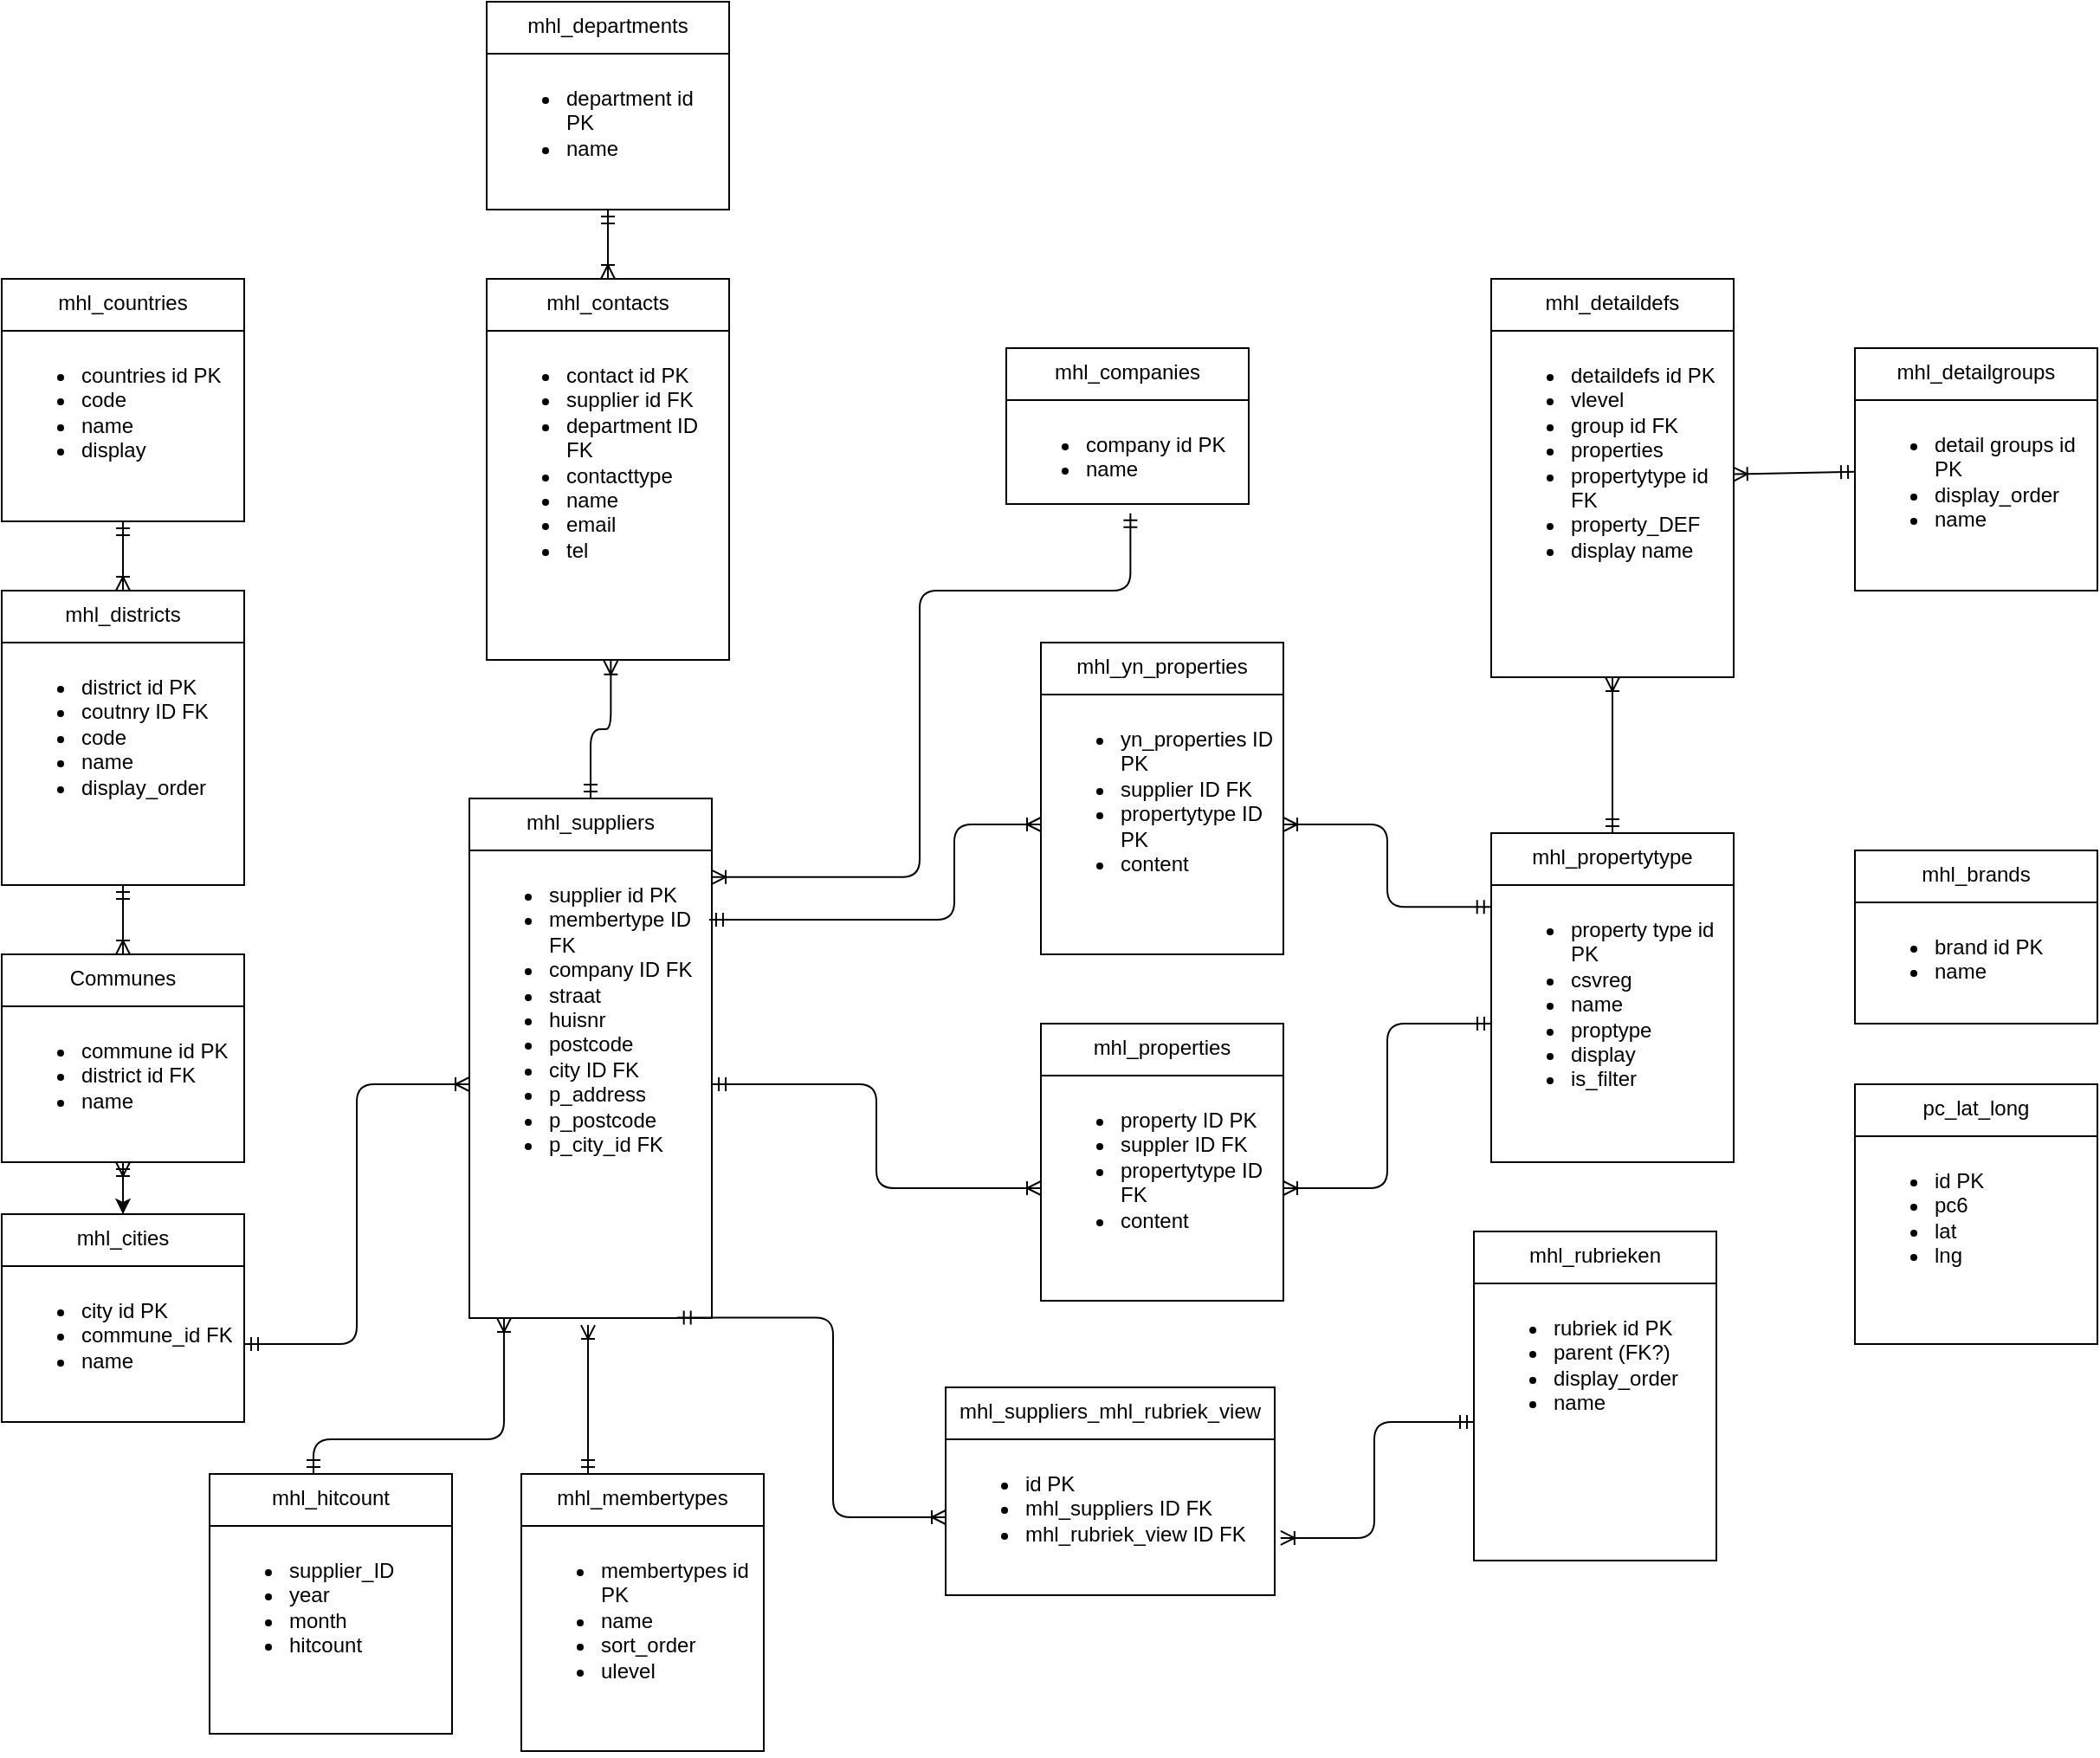 <mxfile>
    <diagram id="zjCo_Tfh4xz4PAdhnK9l" name="Page-1">
        <mxGraphModel dx="1086" dy="1629" grid="1" gridSize="10" guides="1" tooltips="1" connect="1" arrows="1" fold="1" page="1" pageScale="1" pageWidth="1100" pageHeight="850" math="0" shadow="0">
            <root>
                <mxCell id="0"/>
                <mxCell id="1" parent="0"/>
                <mxCell id="4" value="mhl_brands" style="swimlane;fontStyle=0;childLayout=stackLayout;horizontal=1;startSize=30;horizontalStack=0;resizeParent=1;resizeParentMax=0;resizeLast=0;collapsible=1;marginBottom=0;whiteSpace=wrap;html=1;verticalAlign=top;" parent="1" vertex="1">
                    <mxGeometry x="1110" y="340" width="140" height="100" as="geometry"/>
                </mxCell>
                <mxCell id="5" value="&lt;ul&gt;&lt;li&gt;brand id PK&lt;/li&gt;&lt;li&gt;name&lt;/li&gt;&lt;/ul&gt;" style="text;strokeColor=none;fillColor=none;align=left;verticalAlign=top;spacingLeft=4;spacingRight=4;overflow=hidden;points=[[0,0.5],[1,0.5]];portConstraint=eastwest;rotatable=0;whiteSpace=wrap;html=1;" parent="4" vertex="1">
                    <mxGeometry y="30" width="140" height="70" as="geometry"/>
                </mxCell>
                <mxCell id="90" value="" style="edgeStyle=none;html=1;endArrow=ERmandOne;endFill=0;" parent="1" source="6" target="9" edge="1">
                    <mxGeometry relative="1" as="geometry"/>
                </mxCell>
                <mxCell id="6" value="mhl_cities" style="swimlane;fontStyle=0;childLayout=stackLayout;horizontal=1;startSize=30;horizontalStack=0;resizeParent=1;resizeParentMax=0;resizeLast=0;collapsible=1;marginBottom=0;whiteSpace=wrap;html=1;verticalAlign=top;" parent="1" vertex="1">
                    <mxGeometry x="40" y="550" width="140" height="120" as="geometry"/>
                </mxCell>
                <mxCell id="7" value="&lt;ul&gt;&lt;li&gt;city id PK&lt;/li&gt;&lt;li&gt;commune_id FK&lt;/li&gt;&lt;li&gt;name&lt;/li&gt;&lt;/ul&gt;" style="text;strokeColor=none;fillColor=none;align=left;verticalAlign=top;spacingLeft=4;spacingRight=4;overflow=hidden;points=[[0,0.5],[1,0.5]];portConstraint=eastwest;rotatable=0;whiteSpace=wrap;html=1;" parent="6" vertex="1">
                    <mxGeometry y="30" width="140" height="90" as="geometry"/>
                </mxCell>
                <mxCell id="8" value="Communes" style="swimlane;fontStyle=0;childLayout=stackLayout;horizontal=1;startSize=30;horizontalStack=0;resizeParent=1;resizeParentMax=0;resizeLast=0;collapsible=1;marginBottom=0;whiteSpace=wrap;html=1;verticalAlign=top;" parent="1" vertex="1">
                    <mxGeometry x="40" y="400" width="140" height="120" as="geometry"/>
                </mxCell>
                <mxCell id="9" value="&lt;ul&gt;&lt;li&gt;commune id PK&lt;/li&gt;&lt;li&gt;district id FK&lt;/li&gt;&lt;li&gt;name&lt;/li&gt;&lt;/ul&gt;" style="text;strokeColor=none;fillColor=none;align=left;verticalAlign=top;spacingLeft=4;spacingRight=4;overflow=hidden;points=[[0,0.5],[1,0.5]];portConstraint=eastwest;rotatable=0;whiteSpace=wrap;html=1;" parent="8" vertex="1">
                    <mxGeometry y="30" width="140" height="90" as="geometry"/>
                </mxCell>
                <mxCell id="10" value="mhl_companies" style="swimlane;fontStyle=0;childLayout=stackLayout;horizontal=1;startSize=30;horizontalStack=0;resizeParent=1;resizeParentMax=0;resizeLast=0;collapsible=1;marginBottom=0;whiteSpace=wrap;html=1;verticalAlign=top;" parent="1" vertex="1">
                    <mxGeometry x="620" y="50" width="140" height="90" as="geometry"/>
                </mxCell>
                <mxCell id="11" value="&lt;ul&gt;&lt;li&gt;company id PK&lt;/li&gt;&lt;li&gt;name&lt;/li&gt;&lt;/ul&gt;" style="text;strokeColor=none;fillColor=none;align=left;verticalAlign=top;spacingLeft=4;spacingRight=4;overflow=hidden;points=[[0,0.5],[1,0.5]];portConstraint=eastwest;rotatable=0;whiteSpace=wrap;html=1;" parent="10" vertex="1">
                    <mxGeometry y="30" width="140" height="60" as="geometry"/>
                </mxCell>
                <mxCell id="89" value="" style="edgeStyle=none;html=1;endArrow=ERmandOne;endFill=0;startArrow=ERoneToMany;startFill=0;" parent="1" source="12" target="17" edge="1">
                    <mxGeometry relative="1" as="geometry"/>
                </mxCell>
                <mxCell id="12" value="mhl_contacts" style="swimlane;fontStyle=0;childLayout=stackLayout;horizontal=1;startSize=30;horizontalStack=0;resizeParent=1;resizeParentMax=0;resizeLast=0;collapsible=1;marginBottom=0;whiteSpace=wrap;html=1;verticalAlign=top;" parent="1" vertex="1">
                    <mxGeometry x="320" y="10" width="140" height="220" as="geometry"/>
                </mxCell>
                <mxCell id="13" value="&lt;ul&gt;&lt;li&gt;contact id PK&lt;/li&gt;&lt;li&gt;supplier id FK&lt;/li&gt;&lt;li&gt;department ID FK&lt;/li&gt;&lt;li&gt;contacttype&lt;/li&gt;&lt;li&gt;name&lt;/li&gt;&lt;li&gt;email&lt;/li&gt;&lt;li&gt;tel&lt;/li&gt;&lt;/ul&gt;" style="text;strokeColor=none;fillColor=none;align=left;verticalAlign=top;spacingLeft=4;spacingRight=4;overflow=hidden;points=[[0,0.5],[1,0.5]];portConstraint=eastwest;rotatable=0;whiteSpace=wrap;html=1;" parent="12" vertex="1">
                    <mxGeometry y="30" width="140" height="190" as="geometry"/>
                </mxCell>
                <mxCell id="14" value="mhl_countries" style="swimlane;fontStyle=0;childLayout=stackLayout;horizontal=1;startSize=30;horizontalStack=0;resizeParent=1;resizeParentMax=0;resizeLast=0;collapsible=1;marginBottom=0;whiteSpace=wrap;html=1;verticalAlign=top;" parent="1" vertex="1">
                    <mxGeometry x="40" y="10" width="140" height="140" as="geometry"/>
                </mxCell>
                <mxCell id="15" value="&lt;ul&gt;&lt;li&gt;countries id PK&lt;/li&gt;&lt;li&gt;code&lt;/li&gt;&lt;li&gt;name&lt;/li&gt;&lt;li&gt;display&lt;/li&gt;&lt;/ul&gt;" style="text;strokeColor=none;fillColor=none;align=left;verticalAlign=top;spacingLeft=4;spacingRight=4;overflow=hidden;points=[[0,0.5],[1,0.5]];portConstraint=eastwest;rotatable=0;whiteSpace=wrap;html=1;" parent="14" vertex="1">
                    <mxGeometry y="30" width="140" height="110" as="geometry"/>
                </mxCell>
                <mxCell id="16" value="mhl_departments" style="swimlane;fontStyle=0;childLayout=stackLayout;horizontal=1;startSize=30;horizontalStack=0;resizeParent=1;resizeParentMax=0;resizeLast=0;collapsible=1;marginBottom=0;whiteSpace=wrap;html=1;verticalAlign=top;" parent="1" vertex="1">
                    <mxGeometry x="320" y="-150" width="140" height="120" as="geometry"/>
                </mxCell>
                <mxCell id="17" value="&lt;ul&gt;&lt;li&gt;department id PK&lt;/li&gt;&lt;li&gt;name&lt;/li&gt;&lt;/ul&gt;" style="text;strokeColor=none;fillColor=none;align=left;verticalAlign=top;spacingLeft=4;spacingRight=4;overflow=hidden;points=[[0,0.5],[1,0.5]];portConstraint=eastwest;rotatable=0;whiteSpace=wrap;html=1;" parent="16" vertex="1">
                    <mxGeometry y="30" width="140" height="90" as="geometry"/>
                </mxCell>
                <mxCell id="56" style="edgeStyle=elbowEdgeStyle;html=1;entryX=0.5;entryY=0;entryDx=0;entryDy=0;elbow=vertical;endArrow=ERmandOne;endFill=0;startArrow=ERoneToMany;startFill=0;" parent="1" source="18" target="30" edge="1">
                    <mxGeometry relative="1" as="geometry"/>
                </mxCell>
                <mxCell id="18" value="mhl_detaildefs" style="swimlane;fontStyle=0;childLayout=stackLayout;horizontal=1;startSize=30;horizontalStack=0;resizeParent=1;resizeParentMax=0;resizeLast=0;collapsible=1;marginBottom=0;whiteSpace=wrap;html=1;verticalAlign=top;" parent="1" vertex="1">
                    <mxGeometry x="900" y="10" width="140" height="230" as="geometry"/>
                </mxCell>
                <mxCell id="19" value="&lt;ul&gt;&lt;li&gt;detaildefs id PK&lt;/li&gt;&lt;li&gt;vlevel&lt;/li&gt;&lt;li&gt;group id FK&lt;/li&gt;&lt;li&gt;properties&lt;/li&gt;&lt;li&gt;propertytype id FK&lt;/li&gt;&lt;li&gt;property_DEF&lt;/li&gt;&lt;li&gt;display name&lt;/li&gt;&lt;/ul&gt;" style="text;strokeColor=none;fillColor=none;align=left;verticalAlign=top;spacingLeft=4;spacingRight=4;overflow=hidden;points=[[0,0.5],[1,0.5]];portConstraint=eastwest;rotatable=0;whiteSpace=wrap;html=1;" parent="18" vertex="1">
                    <mxGeometry y="30" width="140" height="200" as="geometry"/>
                </mxCell>
                <mxCell id="88" style="edgeStyle=none;html=1;entryX=0.999;entryY=0.414;entryDx=0;entryDy=0;entryPerimeter=0;endArrow=ERoneToMany;endFill=0;startArrow=ERmandOne;startFill=0;" parent="1" source="20" target="19" edge="1">
                    <mxGeometry relative="1" as="geometry">
                        <mxPoint x="1050" y="120" as="targetPoint"/>
                    </mxGeometry>
                </mxCell>
                <mxCell id="20" value="mhl_detailgroups" style="swimlane;fontStyle=0;childLayout=stackLayout;horizontal=1;startSize=30;horizontalStack=0;resizeParent=1;resizeParentMax=0;resizeLast=0;collapsible=1;marginBottom=0;whiteSpace=wrap;html=1;verticalAlign=top;" parent="1" vertex="1">
                    <mxGeometry x="1110" y="50" width="140" height="140" as="geometry"/>
                </mxCell>
                <mxCell id="21" value="&lt;ul&gt;&lt;li&gt;detail groups id PK&lt;/li&gt;&lt;li&gt;display_order&lt;/li&gt;&lt;li&gt;name&lt;/li&gt;&lt;/ul&gt;" style="text;strokeColor=none;fillColor=none;align=left;verticalAlign=top;spacingLeft=4;spacingRight=4;overflow=hidden;points=[[0,0.5],[1,0.5]];portConstraint=eastwest;rotatable=0;whiteSpace=wrap;html=1;" parent="20" vertex="1">
                    <mxGeometry y="30" width="140" height="110" as="geometry"/>
                </mxCell>
                <mxCell id="22" value="mhl_districts" style="swimlane;fontStyle=0;childLayout=stackLayout;horizontal=1;startSize=30;horizontalStack=0;resizeParent=1;resizeParentMax=0;resizeLast=0;collapsible=1;marginBottom=0;whiteSpace=wrap;html=1;verticalAlign=top;" parent="1" vertex="1">
                    <mxGeometry x="40" y="190" width="140" height="170" as="geometry"/>
                </mxCell>
                <mxCell id="23" value="&lt;ul&gt;&lt;li&gt;district id PK&lt;/li&gt;&lt;li&gt;coutnry ID FK&lt;/li&gt;&lt;li&gt;code&lt;/li&gt;&lt;li&gt;name&lt;/li&gt;&lt;li&gt;display_order&lt;/li&gt;&lt;/ul&gt;" style="text;strokeColor=none;fillColor=none;align=left;verticalAlign=top;spacingLeft=4;spacingRight=4;overflow=hidden;points=[[0,0.5],[1,0.5]];portConstraint=eastwest;rotatable=0;whiteSpace=wrap;html=1;" parent="22" vertex="1">
                    <mxGeometry y="30" width="140" height="140" as="geometry"/>
                </mxCell>
                <mxCell id="77" style="edgeStyle=orthogonalEdgeStyle;html=1;endArrow=ERoneToMany;endFill=0;startArrow=ERmandOne;startFill=0;" parent="1" source="24" target="35" edge="1">
                    <mxGeometry relative="1" as="geometry">
                        <Array as="points">
                            <mxPoint x="220" y="680"/>
                            <mxPoint x="330" y="680"/>
                        </Array>
                    </mxGeometry>
                </mxCell>
                <mxCell id="24" value="mhl_hitcount" style="swimlane;fontStyle=0;childLayout=stackLayout;horizontal=1;startSize=30;horizontalStack=0;resizeParent=1;resizeParentMax=0;resizeLast=0;collapsible=1;marginBottom=0;whiteSpace=wrap;html=1;verticalAlign=top;" parent="1" vertex="1">
                    <mxGeometry x="160" y="700" width="140" height="150" as="geometry"/>
                </mxCell>
                <mxCell id="25" value="&lt;ul&gt;&lt;li&gt;supplier_ID&lt;/li&gt;&lt;li&gt;year&lt;/li&gt;&lt;li&gt;month&amp;nbsp;&amp;nbsp;&lt;/li&gt;&lt;li&gt;hitcount&amp;nbsp;&lt;/li&gt;&lt;/ul&gt;" style="text;strokeColor=none;fillColor=none;align=left;verticalAlign=top;spacingLeft=4;spacingRight=4;overflow=hidden;points=[[0,0.5],[1,0.5]];portConstraint=eastwest;rotatable=0;whiteSpace=wrap;html=1;" parent="24" vertex="1">
                    <mxGeometry y="30" width="140" height="120" as="geometry"/>
                </mxCell>
                <mxCell id="26" value="mhl_membertypes" style="swimlane;fontStyle=0;childLayout=stackLayout;horizontal=1;startSize=30;horizontalStack=0;resizeParent=1;resizeParentMax=0;resizeLast=0;collapsible=1;marginBottom=0;whiteSpace=wrap;html=1;verticalAlign=top;" parent="1" vertex="1">
                    <mxGeometry x="340" y="700" width="140" height="160" as="geometry"/>
                </mxCell>
                <mxCell id="27" value="&lt;ul&gt;&lt;li&gt;membertypes id PK&lt;/li&gt;&lt;li&gt;name&lt;/li&gt;&lt;li&gt;sort_order&lt;/li&gt;&lt;li&gt;ulevel&lt;/li&gt;&lt;/ul&gt;" style="text;strokeColor=none;fillColor=none;align=left;verticalAlign=top;spacingLeft=4;spacingRight=4;overflow=hidden;points=[[0,0.5],[1,0.5]];portConstraint=eastwest;rotatable=0;whiteSpace=wrap;html=1;" parent="26" vertex="1">
                    <mxGeometry y="30" width="140" height="130" as="geometry"/>
                </mxCell>
                <mxCell id="28" value="mhl_properties" style="swimlane;fontStyle=0;childLayout=stackLayout;horizontal=1;startSize=30;horizontalStack=0;resizeParent=1;resizeParentMax=0;resizeLast=0;collapsible=1;marginBottom=0;whiteSpace=wrap;html=1;verticalAlign=top;" parent="1" vertex="1">
                    <mxGeometry x="640" y="440" width="140" height="160" as="geometry"/>
                </mxCell>
                <mxCell id="29" value="&lt;ul&gt;&lt;li&gt;property ID PK&lt;/li&gt;&lt;li&gt;suppler ID FK&lt;/li&gt;&lt;li&gt;propertytype ID FK&lt;/li&gt;&lt;li&gt;content&lt;/li&gt;&lt;/ul&gt;" style="text;strokeColor=none;fillColor=none;align=left;verticalAlign=top;spacingLeft=4;spacingRight=4;overflow=hidden;points=[[0,0.5],[1,0.5]];portConstraint=eastwest;rotatable=0;whiteSpace=wrap;html=1;" parent="28" vertex="1">
                    <mxGeometry y="30" width="140" height="130" as="geometry"/>
                </mxCell>
                <mxCell id="30" value="mhl_propertytype" style="swimlane;fontStyle=0;childLayout=stackLayout;horizontal=1;startSize=30;horizontalStack=0;resizeParent=1;resizeParentMax=0;resizeLast=0;collapsible=1;marginBottom=0;whiteSpace=wrap;html=1;verticalAlign=top;" parent="1" vertex="1">
                    <mxGeometry x="900" y="330" width="140" height="190" as="geometry"/>
                </mxCell>
                <mxCell id="31" value="&lt;ul&gt;&lt;li&gt;property type id PK&lt;/li&gt;&lt;li&gt;csvreg&lt;/li&gt;&lt;li&gt;name&lt;/li&gt;&lt;li&gt;proptype&lt;/li&gt;&lt;li&gt;display&lt;/li&gt;&lt;li&gt;is_filter&lt;/li&gt;&lt;/ul&gt;" style="text;strokeColor=none;fillColor=none;align=left;verticalAlign=top;spacingLeft=4;spacingRight=4;overflow=hidden;points=[[0,0.5],[1,0.5]];portConstraint=eastwest;rotatable=0;whiteSpace=wrap;html=1;" parent="30" vertex="1">
                    <mxGeometry y="30" width="140" height="160" as="geometry"/>
                </mxCell>
                <mxCell id="32" value="mhl_rubrieken" style="swimlane;fontStyle=0;childLayout=stackLayout;horizontal=1;startSize=30;horizontalStack=0;resizeParent=1;resizeParentMax=0;resizeLast=0;collapsible=1;marginBottom=0;whiteSpace=wrap;html=1;verticalAlign=top;" parent="1" vertex="1">
                    <mxGeometry x="890" y="560" width="140" height="190" as="geometry"/>
                </mxCell>
                <mxCell id="33" value="&lt;ul&gt;&lt;li&gt;rubriek id PK&lt;/li&gt;&lt;li&gt;parent (FK?)&lt;/li&gt;&lt;li&gt;display_order&lt;/li&gt;&lt;li&gt;name&lt;/li&gt;&lt;/ul&gt;" style="text;strokeColor=none;fillColor=none;align=left;verticalAlign=top;spacingLeft=4;spacingRight=4;overflow=hidden;points=[[0,0.5],[1,0.5]];portConstraint=eastwest;rotatable=0;whiteSpace=wrap;html=1;" parent="32" vertex="1">
                    <mxGeometry y="30" width="140" height="160" as="geometry"/>
                </mxCell>
                <mxCell id="85" style="edgeStyle=orthogonalEdgeStyle;html=1;exitX=0.989;exitY=0.148;exitDx=0;exitDy=0;entryX=0;entryY=0.5;entryDx=0;entryDy=0;exitPerimeter=0;endArrow=ERoneToMany;endFill=0;startArrow=ERmandOne;startFill=0;" parent="1" source="35" target="39" edge="1">
                    <mxGeometry relative="1" as="geometry">
                        <Array as="points">
                            <mxPoint x="590" y="380"/>
                            <mxPoint x="590" y="325"/>
                        </Array>
                    </mxGeometry>
                </mxCell>
                <mxCell id="34" value="mhl_suppliers" style="swimlane;fontStyle=0;childLayout=stackLayout;horizontal=1;startSize=30;horizontalStack=0;resizeParent=1;resizeParentMax=0;resizeLast=0;collapsible=1;marginBottom=0;whiteSpace=wrap;html=1;verticalAlign=top;" parent="1" vertex="1">
                    <mxGeometry x="310" y="310" width="140" height="300" as="geometry"/>
                </mxCell>
                <mxCell id="35" value="&lt;ul&gt;&lt;li&gt;supplier id PK&lt;/li&gt;&lt;li&gt;membertype ID FK&lt;/li&gt;&lt;li&gt;company ID FK&lt;/li&gt;&lt;li&gt;straat&lt;/li&gt;&lt;li&gt;huisnr&lt;/li&gt;&lt;li&gt;postcode&lt;/li&gt;&lt;li&gt;city ID FK&lt;/li&gt;&lt;li&gt;p_address&lt;/li&gt;&lt;li&gt;p_postcode&lt;/li&gt;&lt;li&gt;p_city_id FK&lt;/li&gt;&lt;/ul&gt;" style="text;strokeColor=none;fillColor=none;align=left;verticalAlign=top;spacingLeft=4;spacingRight=4;overflow=hidden;points=[[0,0.5],[1,0.5]];portConstraint=eastwest;rotatable=0;whiteSpace=wrap;html=1;" parent="34" vertex="1">
                    <mxGeometry y="30" width="140" height="270" as="geometry"/>
                </mxCell>
                <mxCell id="36" value="mhl_suppliers_mhl_rubriek_view" style="swimlane;fontStyle=0;childLayout=stackLayout;horizontal=1;startSize=30;horizontalStack=0;resizeParent=1;resizeParentMax=0;resizeLast=0;collapsible=1;marginBottom=0;whiteSpace=wrap;html=1;verticalAlign=top;" parent="1" vertex="1">
                    <mxGeometry x="585" y="650" width="190" height="120" as="geometry"/>
                </mxCell>
                <mxCell id="37" value="&lt;ul&gt;&lt;li&gt;id PK&lt;/li&gt;&lt;li&gt;mhl_suppliers ID FK&lt;/li&gt;&lt;li&gt;mhl_rubriek_view ID FK&lt;/li&gt;&lt;/ul&gt;" style="text;strokeColor=none;fillColor=none;align=left;verticalAlign=top;spacingLeft=4;spacingRight=4;overflow=hidden;points=[[0,0.5],[1,0.5]];portConstraint=eastwest;rotatable=0;whiteSpace=wrap;html=1;" parent="36" vertex="1">
                    <mxGeometry y="30" width="190" height="90" as="geometry"/>
                </mxCell>
                <mxCell id="38" value="mhl_yn_properties" style="swimlane;fontStyle=0;childLayout=stackLayout;horizontal=1;startSize=30;horizontalStack=0;resizeParent=1;resizeParentMax=0;resizeLast=0;collapsible=1;marginBottom=0;whiteSpace=wrap;html=1;verticalAlign=top;" parent="1" vertex="1">
                    <mxGeometry x="640" y="220" width="140" height="180" as="geometry"/>
                </mxCell>
                <mxCell id="39" value="&lt;ul&gt;&lt;li&gt;yn_properties ID PK&lt;/li&gt;&lt;li&gt;supplier ID FK&lt;/li&gt;&lt;li&gt;propertytype ID PK&lt;/li&gt;&lt;li&gt;content&lt;/li&gt;&lt;/ul&gt;" style="text;strokeColor=none;fillColor=none;align=left;verticalAlign=top;spacingLeft=4;spacingRight=4;overflow=hidden;points=[[0,0.5],[1,0.5]];portConstraint=eastwest;rotatable=0;whiteSpace=wrap;html=1;" parent="38" vertex="1">
                    <mxGeometry y="30" width="140" height="150" as="geometry"/>
                </mxCell>
                <mxCell id="40" value="pc_lat_long" style="swimlane;fontStyle=0;childLayout=stackLayout;horizontal=1;startSize=30;horizontalStack=0;resizeParent=1;resizeParentMax=0;resizeLast=0;collapsible=1;marginBottom=0;whiteSpace=wrap;html=1;verticalAlign=top;" parent="1" vertex="1">
                    <mxGeometry x="1110" y="475" width="140" height="150" as="geometry"/>
                </mxCell>
                <mxCell id="41" value="&lt;ul&gt;&lt;li&gt;id PK&lt;/li&gt;&lt;li&gt;pc6&amp;nbsp;&lt;/li&gt;&lt;li&gt;lat&lt;/li&gt;&lt;li&gt;lng&lt;/li&gt;&lt;/ul&gt;" style="text;strokeColor=none;fillColor=none;align=left;verticalAlign=top;spacingLeft=4;spacingRight=4;overflow=hidden;points=[[0,0.5],[1,0.5]];portConstraint=eastwest;rotatable=0;whiteSpace=wrap;html=1;" parent="40" vertex="1">
                    <mxGeometry y="30" width="140" height="120" as="geometry"/>
                </mxCell>
                <mxCell id="42" style="edgeStyle=elbowEdgeStyle;html=1;elbow=vertical;endArrow=ERoneToMany;endFill=0;startArrow=ERmandOne;startFill=0;" parent="1" source="15" target="22" edge="1">
                    <mxGeometry relative="1" as="geometry"/>
                </mxCell>
                <mxCell id="43" style="edgeStyle=elbowEdgeStyle;html=1;entryX=0.5;entryY=0;entryDx=0;entryDy=0;elbow=vertical;endArrow=ERoneToMany;endFill=0;startArrow=ERmandOne;startFill=0;" parent="1" source="23" target="8" edge="1">
                    <mxGeometry relative="1" as="geometry"/>
                </mxCell>
                <mxCell id="44" style="edgeStyle=elbowEdgeStyle;html=1;elbow=vertical;startArrow=ERoneToMany;startFill=0;" parent="1" source="9" target="6" edge="1">
                    <mxGeometry relative="1" as="geometry"/>
                </mxCell>
                <mxCell id="51" value="" style="edgeStyle=orthogonalEdgeStyle;html=1;elbow=vertical;endArrow=ERoneToMany;endFill=0;startArrow=ERmandOne;startFill=0;entryX=1.018;entryY=0.633;entryDx=0;entryDy=0;entryPerimeter=0;exitX=0;exitY=0.5;exitDx=0;exitDy=0;" parent="1" source="33" target="37" edge="1">
                    <mxGeometry relative="1" as="geometry">
                        <mxPoint x="870" y="737" as="sourcePoint"/>
                    </mxGeometry>
                </mxCell>
                <mxCell id="67" style="edgeStyle=elbowEdgeStyle;html=1;entryX=0.512;entryY=1.002;entryDx=0;entryDy=0;entryPerimeter=0;elbow=vertical;endArrow=ERoneToMany;endFill=0;startArrow=ERmandOne;startFill=0;" parent="1" source="34" target="13" edge="1">
                    <mxGeometry relative="1" as="geometry"/>
                </mxCell>
                <mxCell id="69" style="edgeStyle=orthogonalEdgeStyle;html=1;entryX=1.024;entryY=0.057;entryDx=0;entryDy=0;entryPerimeter=0;endArrow=ERoneToMany;endFill=0;startArrow=ERmandOne;startFill=0;exitX=0.512;exitY=1.089;exitDx=0;exitDy=0;exitPerimeter=0;" parent="1" source="11" edge="1">
                    <mxGeometry relative="1" as="geometry">
                        <mxPoint x="670" y="180" as="sourcePoint"/>
                        <mxPoint x="450.0" y="355.39" as="targetPoint"/>
                        <Array as="points">
                            <mxPoint x="692" y="190"/>
                            <mxPoint x="570" y="190"/>
                            <mxPoint x="570" y="355"/>
                        </Array>
                    </mxGeometry>
                </mxCell>
                <mxCell id="72" style="edgeStyle=elbowEdgeStyle;html=1;entryX=0;entryY=0.5;entryDx=0;entryDy=0;startArrow=ERmandOne;startFill=0;endArrow=ERoneToMany;endFill=0;" parent="1" source="7" target="35" edge="1">
                    <mxGeometry relative="1" as="geometry"/>
                </mxCell>
                <mxCell id="75" style="edgeStyle=elbowEdgeStyle;html=1;entryX=0.489;entryY=1.015;entryDx=0;entryDy=0;entryPerimeter=0;endArrow=ERoneToMany;endFill=0;startArrow=ERmandOne;startFill=0;" parent="1" source="26" target="35" edge="1">
                    <mxGeometry relative="1" as="geometry"/>
                </mxCell>
                <mxCell id="78" style="edgeStyle=orthogonalEdgeStyle;html=1;entryX=0.856;entryY=0.999;entryDx=0;entryDy=0;entryPerimeter=0;endArrow=ERmandOne;endFill=0;startArrow=ERoneToMany;startFill=0;" parent="1" source="37" target="35" edge="1">
                    <mxGeometry relative="1" as="geometry">
                        <Array as="points">
                            <mxPoint x="520" y="725"/>
                            <mxPoint x="520" y="610"/>
                        </Array>
                    </mxGeometry>
                </mxCell>
                <mxCell id="82" style="edgeStyle=orthogonalEdgeStyle;html=1;entryX=0;entryY=0.5;entryDx=0;entryDy=0;startArrow=ERmandOne;startFill=0;endArrow=ERoneToMany;endFill=0;" parent="1" source="35" target="29" edge="1">
                    <mxGeometry relative="1" as="geometry"/>
                </mxCell>
                <mxCell id="86" style="edgeStyle=orthogonalEdgeStyle;html=1;exitX=1;exitY=0.5;exitDx=0;exitDy=0;entryX=0;entryY=0.5;entryDx=0;entryDy=0;startArrow=ERoneToMany;startFill=0;endArrow=ERmandOne;endFill=0;" parent="1" source="29" target="31" edge="1">
                    <mxGeometry relative="1" as="geometry"/>
                </mxCell>
                <mxCell id="87" style="edgeStyle=orthogonalEdgeStyle;html=1;exitX=1;exitY=0.5;exitDx=0;exitDy=0;entryX=-0.001;entryY=0.079;entryDx=0;entryDy=0;entryPerimeter=0;startArrow=ERoneToMany;startFill=0;endArrow=ERmandOne;endFill=0;" parent="1" source="39" target="31" edge="1">
                    <mxGeometry relative="1" as="geometry"/>
                </mxCell>
            </root>
        </mxGraphModel>
    </diagram>
</mxfile>